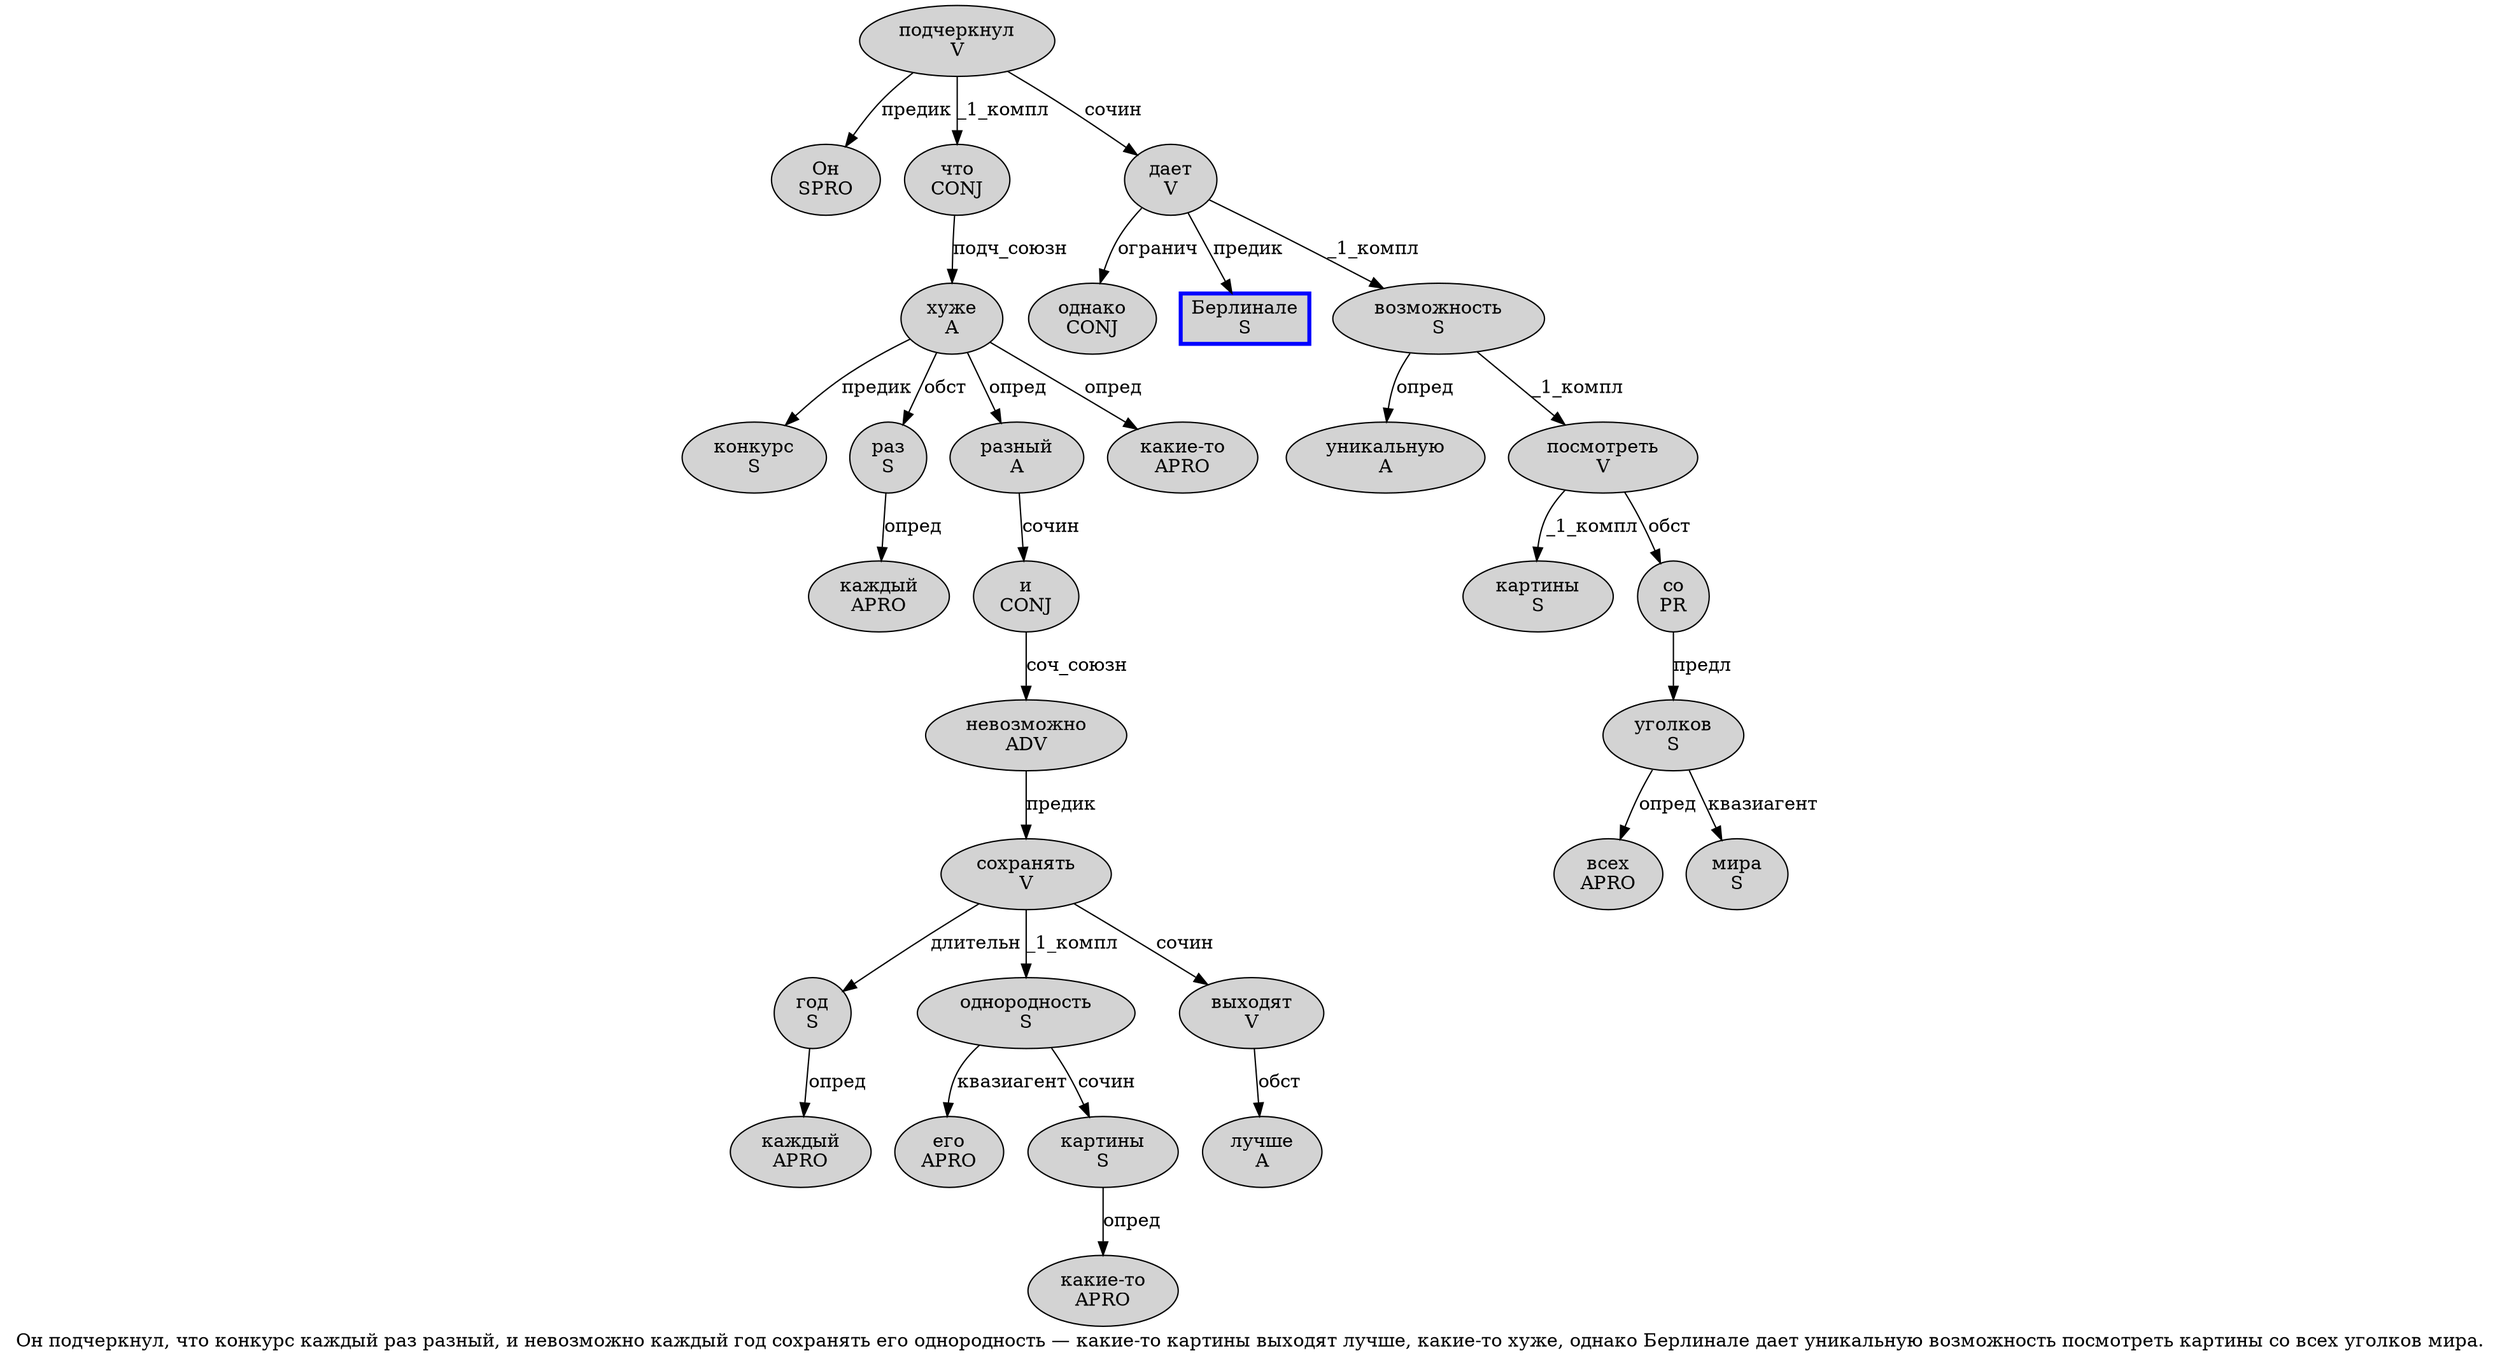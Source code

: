 digraph SENTENCE_599 {
	graph [label="Он подчеркнул, что конкурс каждый раз разный, и невозможно каждый год сохранять его однородность — какие-то картины выходят лучше, какие-то хуже, однако Берлинале дает уникальную возможность посмотреть картины со всех уголков мира."]
	node [style=filled]
		0 [label="Он
SPRO" color="" fillcolor=lightgray penwidth=1 shape=ellipse]
		1 [label="подчеркнул
V" color="" fillcolor=lightgray penwidth=1 shape=ellipse]
		3 [label="что
CONJ" color="" fillcolor=lightgray penwidth=1 shape=ellipse]
		4 [label="конкурс
S" color="" fillcolor=lightgray penwidth=1 shape=ellipse]
		5 [label="каждый
APRO" color="" fillcolor=lightgray penwidth=1 shape=ellipse]
		6 [label="раз
S" color="" fillcolor=lightgray penwidth=1 shape=ellipse]
		7 [label="разный
A" color="" fillcolor=lightgray penwidth=1 shape=ellipse]
		9 [label="и
CONJ" color="" fillcolor=lightgray penwidth=1 shape=ellipse]
		10 [label="невозможно
ADV" color="" fillcolor=lightgray penwidth=1 shape=ellipse]
		11 [label="каждый
APRO" color="" fillcolor=lightgray penwidth=1 shape=ellipse]
		12 [label="год
S" color="" fillcolor=lightgray penwidth=1 shape=ellipse]
		13 [label="сохранять
V" color="" fillcolor=lightgray penwidth=1 shape=ellipse]
		14 [label="его
APRO" color="" fillcolor=lightgray penwidth=1 shape=ellipse]
		15 [label="однородность
S" color="" fillcolor=lightgray penwidth=1 shape=ellipse]
		17 [label="какие-то
APRO" color="" fillcolor=lightgray penwidth=1 shape=ellipse]
		18 [label="картины
S" color="" fillcolor=lightgray penwidth=1 shape=ellipse]
		19 [label="выходят
V" color="" fillcolor=lightgray penwidth=1 shape=ellipse]
		20 [label="лучше
A" color="" fillcolor=lightgray penwidth=1 shape=ellipse]
		22 [label="какие-то
APRO" color="" fillcolor=lightgray penwidth=1 shape=ellipse]
		23 [label="хуже
A" color="" fillcolor=lightgray penwidth=1 shape=ellipse]
		25 [label="однако
CONJ" color="" fillcolor=lightgray penwidth=1 shape=ellipse]
		26 [label="Берлинале
S" color=blue fillcolor=lightgray penwidth=3 shape=box]
		27 [label="дает
V" color="" fillcolor=lightgray penwidth=1 shape=ellipse]
		28 [label="уникальную
A" color="" fillcolor=lightgray penwidth=1 shape=ellipse]
		29 [label="возможность
S" color="" fillcolor=lightgray penwidth=1 shape=ellipse]
		30 [label="посмотреть
V" color="" fillcolor=lightgray penwidth=1 shape=ellipse]
		31 [label="картины
S" color="" fillcolor=lightgray penwidth=1 shape=ellipse]
		32 [label="со
PR" color="" fillcolor=lightgray penwidth=1 shape=ellipse]
		33 [label="всех
APRO" color="" fillcolor=lightgray penwidth=1 shape=ellipse]
		34 [label="уголков
S" color="" fillcolor=lightgray penwidth=1 shape=ellipse]
		35 [label="мира
S" color="" fillcolor=lightgray penwidth=1 shape=ellipse]
			30 -> 31 [label="_1_компл"]
			30 -> 32 [label="обст"]
			34 -> 33 [label="опред"]
			34 -> 35 [label="квазиагент"]
			9 -> 10 [label="соч_союзн"]
			6 -> 5 [label="опред"]
			29 -> 28 [label="опред"]
			29 -> 30 [label="_1_компл"]
			32 -> 34 [label="предл"]
			3 -> 23 [label="подч_союзн"]
			23 -> 4 [label="предик"]
			23 -> 6 [label="обст"]
			23 -> 7 [label="опред"]
			23 -> 22 [label="опред"]
			12 -> 11 [label="опред"]
			19 -> 20 [label="обст"]
			1 -> 0 [label="предик"]
			1 -> 3 [label="_1_компл"]
			1 -> 27 [label="сочин"]
			7 -> 9 [label="сочин"]
			27 -> 25 [label="огранич"]
			27 -> 26 [label="предик"]
			27 -> 29 [label="_1_компл"]
			10 -> 13 [label="предик"]
			15 -> 14 [label="квазиагент"]
			15 -> 18 [label="сочин"]
			18 -> 17 [label="опред"]
			13 -> 12 [label="длительн"]
			13 -> 15 [label="_1_компл"]
			13 -> 19 [label="сочин"]
}
